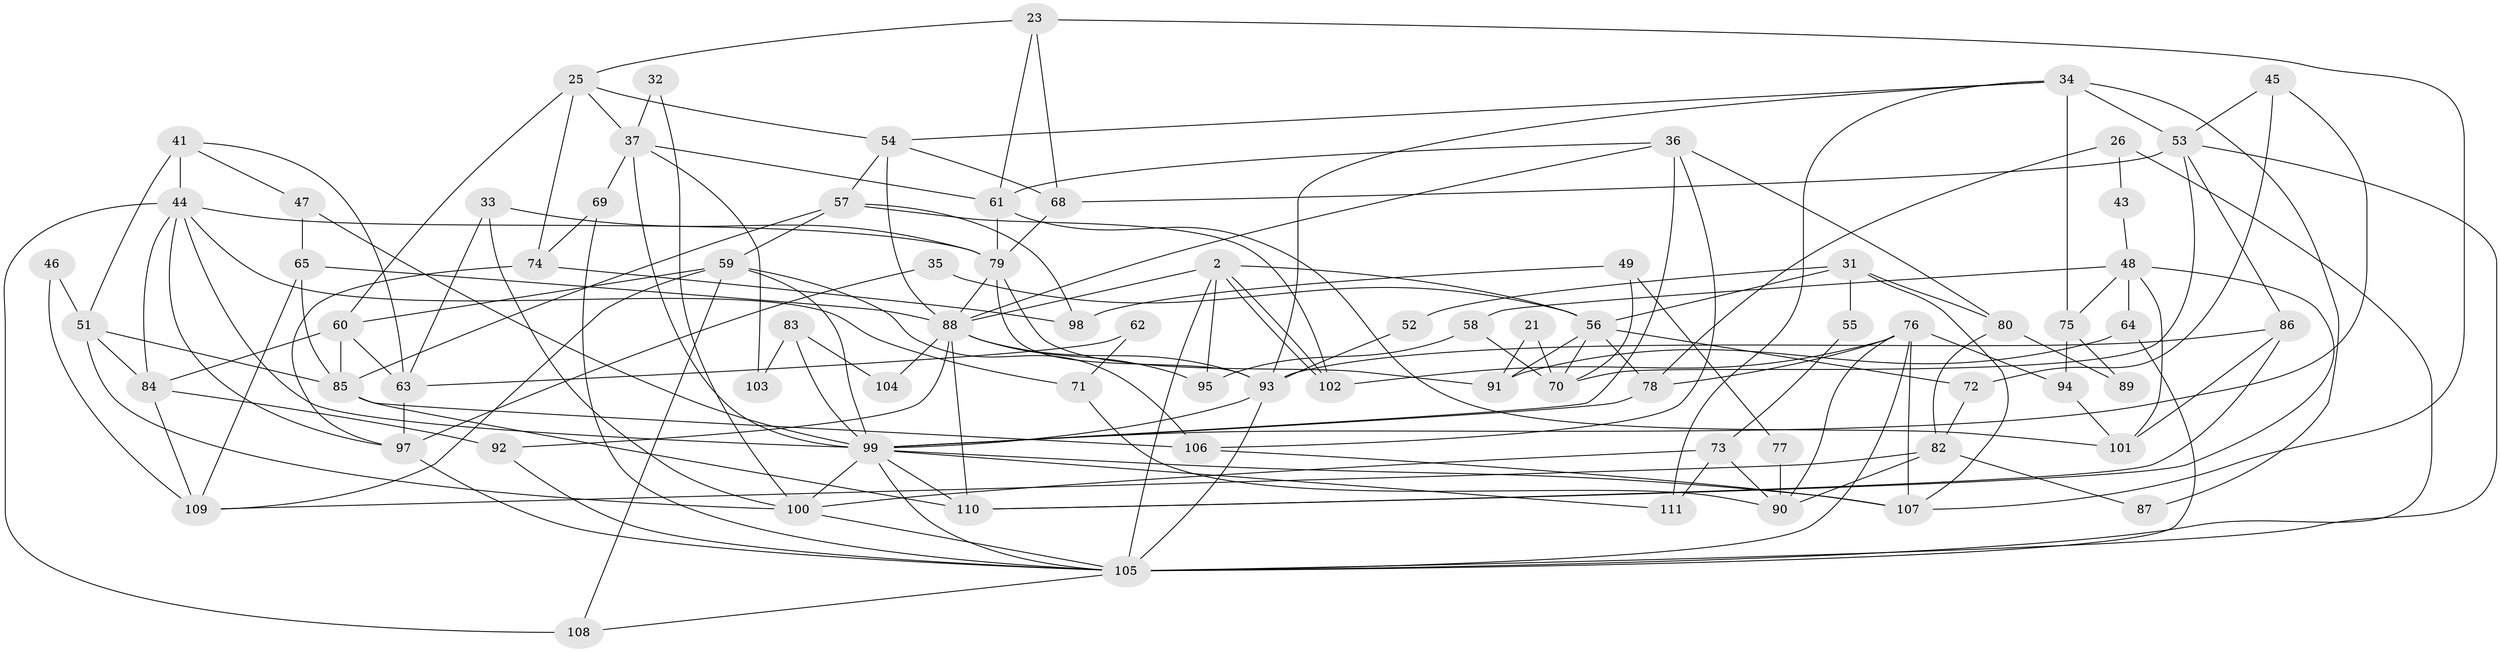 // original degree distribution, {5: 0.23423423423423423, 9: 0.009009009009009009, 3: 0.2072072072072072, 7: 0.05405405405405406, 4: 0.2882882882882883, 2: 0.16216216216216217, 6: 0.04504504504504504}
// Generated by graph-tools (version 1.1) at 2025/52/03/04/25 21:52:20]
// undirected, 77 vertices, 168 edges
graph export_dot {
graph [start="1"]
  node [color=gray90,style=filled];
  2;
  21;
  23;
  25 [super="+11"];
  26;
  31;
  32;
  33;
  34 [super="+13"];
  35;
  36;
  37 [super="+20"];
  41;
  43;
  44 [super="+18"];
  45 [super="+14"];
  46;
  47;
  48 [super="+4"];
  49;
  51 [super="+50"];
  52;
  53;
  54;
  55;
  56 [super="+5"];
  57;
  58;
  59 [super="+15"];
  60;
  61;
  62;
  63;
  64;
  65;
  68;
  69;
  70;
  71;
  72;
  73;
  74;
  75;
  76;
  77;
  78;
  79 [super="+67+27"];
  80;
  82 [super="+6"];
  83;
  84 [super="+1"];
  85 [super="+39"];
  86;
  87;
  88 [super="+40+81"];
  89;
  90;
  91;
  92;
  93 [super="+30+28"];
  94;
  95 [super="+7"];
  97;
  98;
  99 [super="+42+96"];
  100;
  101 [super="+10"];
  102;
  103;
  104;
  105 [super="+24+17+66"];
  106;
  107;
  108 [super="+19"];
  109;
  110 [super="+38"];
  111;
  2 -- 102;
  2 -- 102;
  2 -- 56 [weight=2];
  2 -- 95 [weight=2];
  2 -- 105 [weight=2];
  2 -- 88;
  21 -- 70;
  21 -- 91;
  23 -- 68;
  23 -- 61;
  23 -- 107;
  23 -- 25;
  25 -- 74 [weight=2];
  25 -- 37;
  25 -- 60;
  25 -- 54;
  26 -- 78;
  26 -- 43;
  26 -- 105;
  31 -- 107;
  31 -- 52;
  31 -- 55;
  31 -- 80;
  31 -- 56;
  32 -- 100;
  32 -- 37;
  33 -- 63;
  33 -- 100;
  33 -- 79;
  34 -- 53 [weight=2];
  34 -- 111;
  34 -- 54;
  34 -- 87;
  34 -- 75;
  34 -- 93;
  35 -- 97;
  35 -- 56;
  36 -- 88;
  36 -- 106;
  36 -- 61;
  36 -- 80;
  36 -- 99;
  37 -- 99 [weight=2];
  37 -- 61;
  37 -- 69;
  37 -- 103;
  41 -- 47;
  41 -- 51 [weight=2];
  41 -- 63;
  41 -- 44;
  43 -- 48;
  44 -- 97;
  44 -- 71;
  44 -- 84;
  44 -- 108 [weight=2];
  44 -- 99;
  44 -- 79 [weight=2];
  45 -- 72;
  45 -- 53;
  45 -- 99;
  46 -- 109;
  46 -- 51;
  47 -- 65;
  47 -- 99;
  48 -- 110 [weight=2];
  48 -- 64;
  48 -- 75;
  48 -- 58;
  48 -- 101;
  49 -- 70;
  49 -- 98;
  49 -- 77;
  51 -- 85 [weight=2];
  51 -- 84;
  51 -- 100;
  52 -- 93;
  53 -- 68;
  53 -- 86;
  53 -- 70;
  53 -- 105;
  54 -- 57;
  54 -- 68;
  54 -- 88;
  55 -- 73;
  56 -- 70;
  56 -- 91;
  56 -- 72;
  56 -- 78;
  57 -- 102;
  57 -- 85;
  57 -- 98;
  57 -- 59;
  58 -- 95;
  58 -- 70;
  59 -- 60;
  59 -- 99 [weight=2];
  59 -- 106;
  59 -- 108;
  59 -- 109;
  60 -- 63;
  60 -- 84;
  60 -- 85;
  61 -- 79;
  61 -- 101;
  62 -- 71;
  62 -- 63;
  63 -- 97;
  64 -- 91;
  64 -- 105;
  65 -- 109;
  65 -- 85;
  65 -- 88;
  68 -- 79;
  69 -- 74;
  69 -- 105;
  71 -- 90;
  72 -- 82;
  73 -- 100;
  73 -- 111;
  73 -- 90;
  74 -- 97;
  74 -- 98;
  75 -- 89;
  75 -- 94;
  76 -- 78;
  76 -- 90;
  76 -- 94;
  76 -- 102;
  76 -- 107;
  76 -- 105;
  77 -- 90;
  78 -- 99;
  79 -- 91;
  79 -- 88;
  79 -- 93;
  80 -- 89;
  80 -- 82;
  82 -- 90;
  82 -- 87;
  82 -- 109;
  83 -- 99 [weight=2];
  83 -- 103;
  83 -- 104;
  84 -- 109;
  84 -- 92;
  85 -- 106;
  85 -- 110;
  86 -- 101;
  86 -- 93;
  86 -- 110;
  88 -- 104;
  88 -- 110 [weight=2];
  88 -- 92;
  88 -- 93 [weight=2];
  88 -- 95;
  92 -- 105;
  93 -- 105 [weight=2];
  93 -- 99;
  94 -- 101;
  97 -- 105;
  99 -- 100;
  99 -- 107;
  99 -- 111;
  99 -- 110 [weight=2];
  99 -- 105;
  100 -- 105;
  105 -- 108 [weight=2];
  106 -- 107;
}
